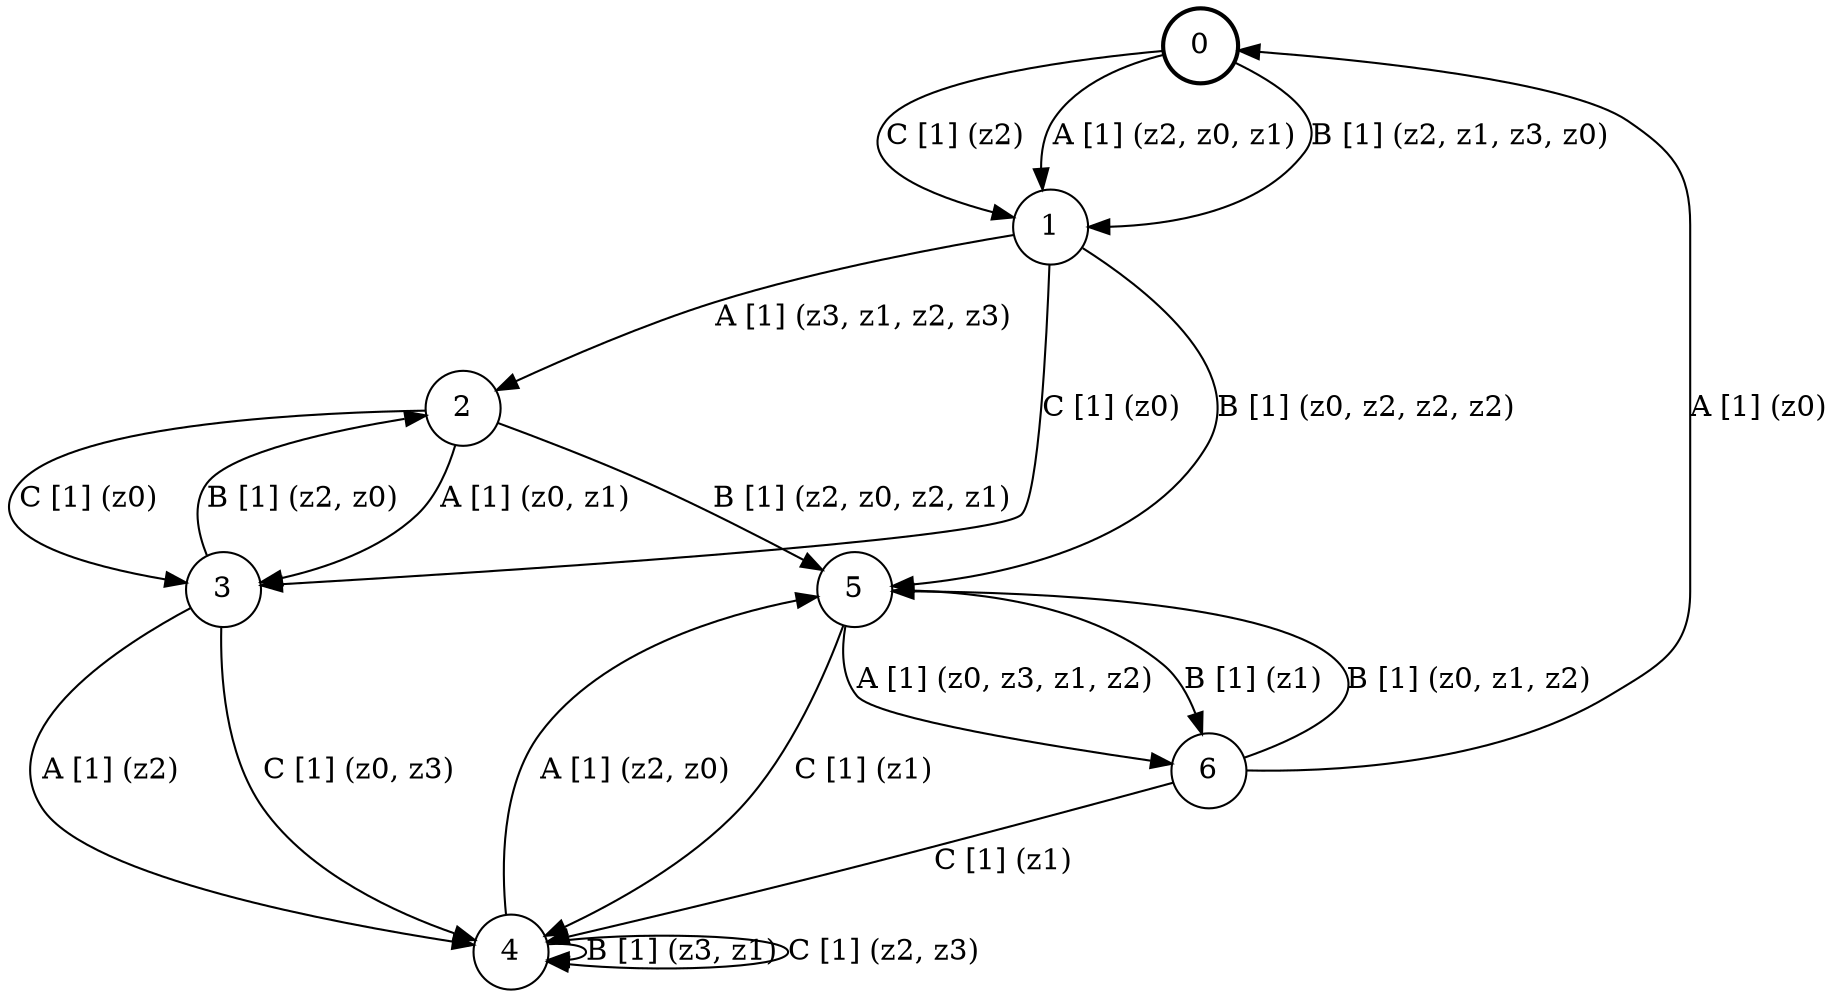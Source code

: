 # generated file, don't try to modify
# command: dot -Tpng <filename> > tree.png
digraph Automaton {
    node [shape = circle];
    0 [style = "bold"];
    0 -> 1 [label = "A [1] (z2, z0, z1) "];
    0 -> 1 [label = "B [1] (z2, z1, z3, z0) "];
    0 -> 1 [label = "C [1] (z2) "];
    1 -> 2 [label = "A [1] (z3, z1, z2, z3) "];
    1 -> 5 [label = "B [1] (z0, z2, z2, z2) "];
    1 -> 3 [label = "C [1] (z0) "];
    2 -> 3 [label = "A [1] (z0, z1) "];
    2 -> 5 [label = "B [1] (z2, z0, z2, z1) "];
    2 -> 3 [label = "C [1] (z0) "];
    3 -> 4 [label = "A [1] (z2) "];
    3 -> 2 [label = "B [1] (z2, z0) "];
    3 -> 4 [label = "C [1] (z0, z3) "];
    4 -> 5 [label = "A [1] (z2, z0) "];
    4 -> 4 [label = "B [1] (z3, z1) "];
    4 -> 4 [label = "C [1] (z2, z3) "];
    5 -> 6 [label = "A [1] (z0, z3, z1, z2) "];
    5 -> 6 [label = "B [1] (z1) "];
    5 -> 4 [label = "C [1] (z1) "];
    6 -> 0 [label = "A [1] (z0) "];
    6 -> 5 [label = "B [1] (z0, z1, z2) "];
    6 -> 4 [label = "C [1] (z1) "];
}
